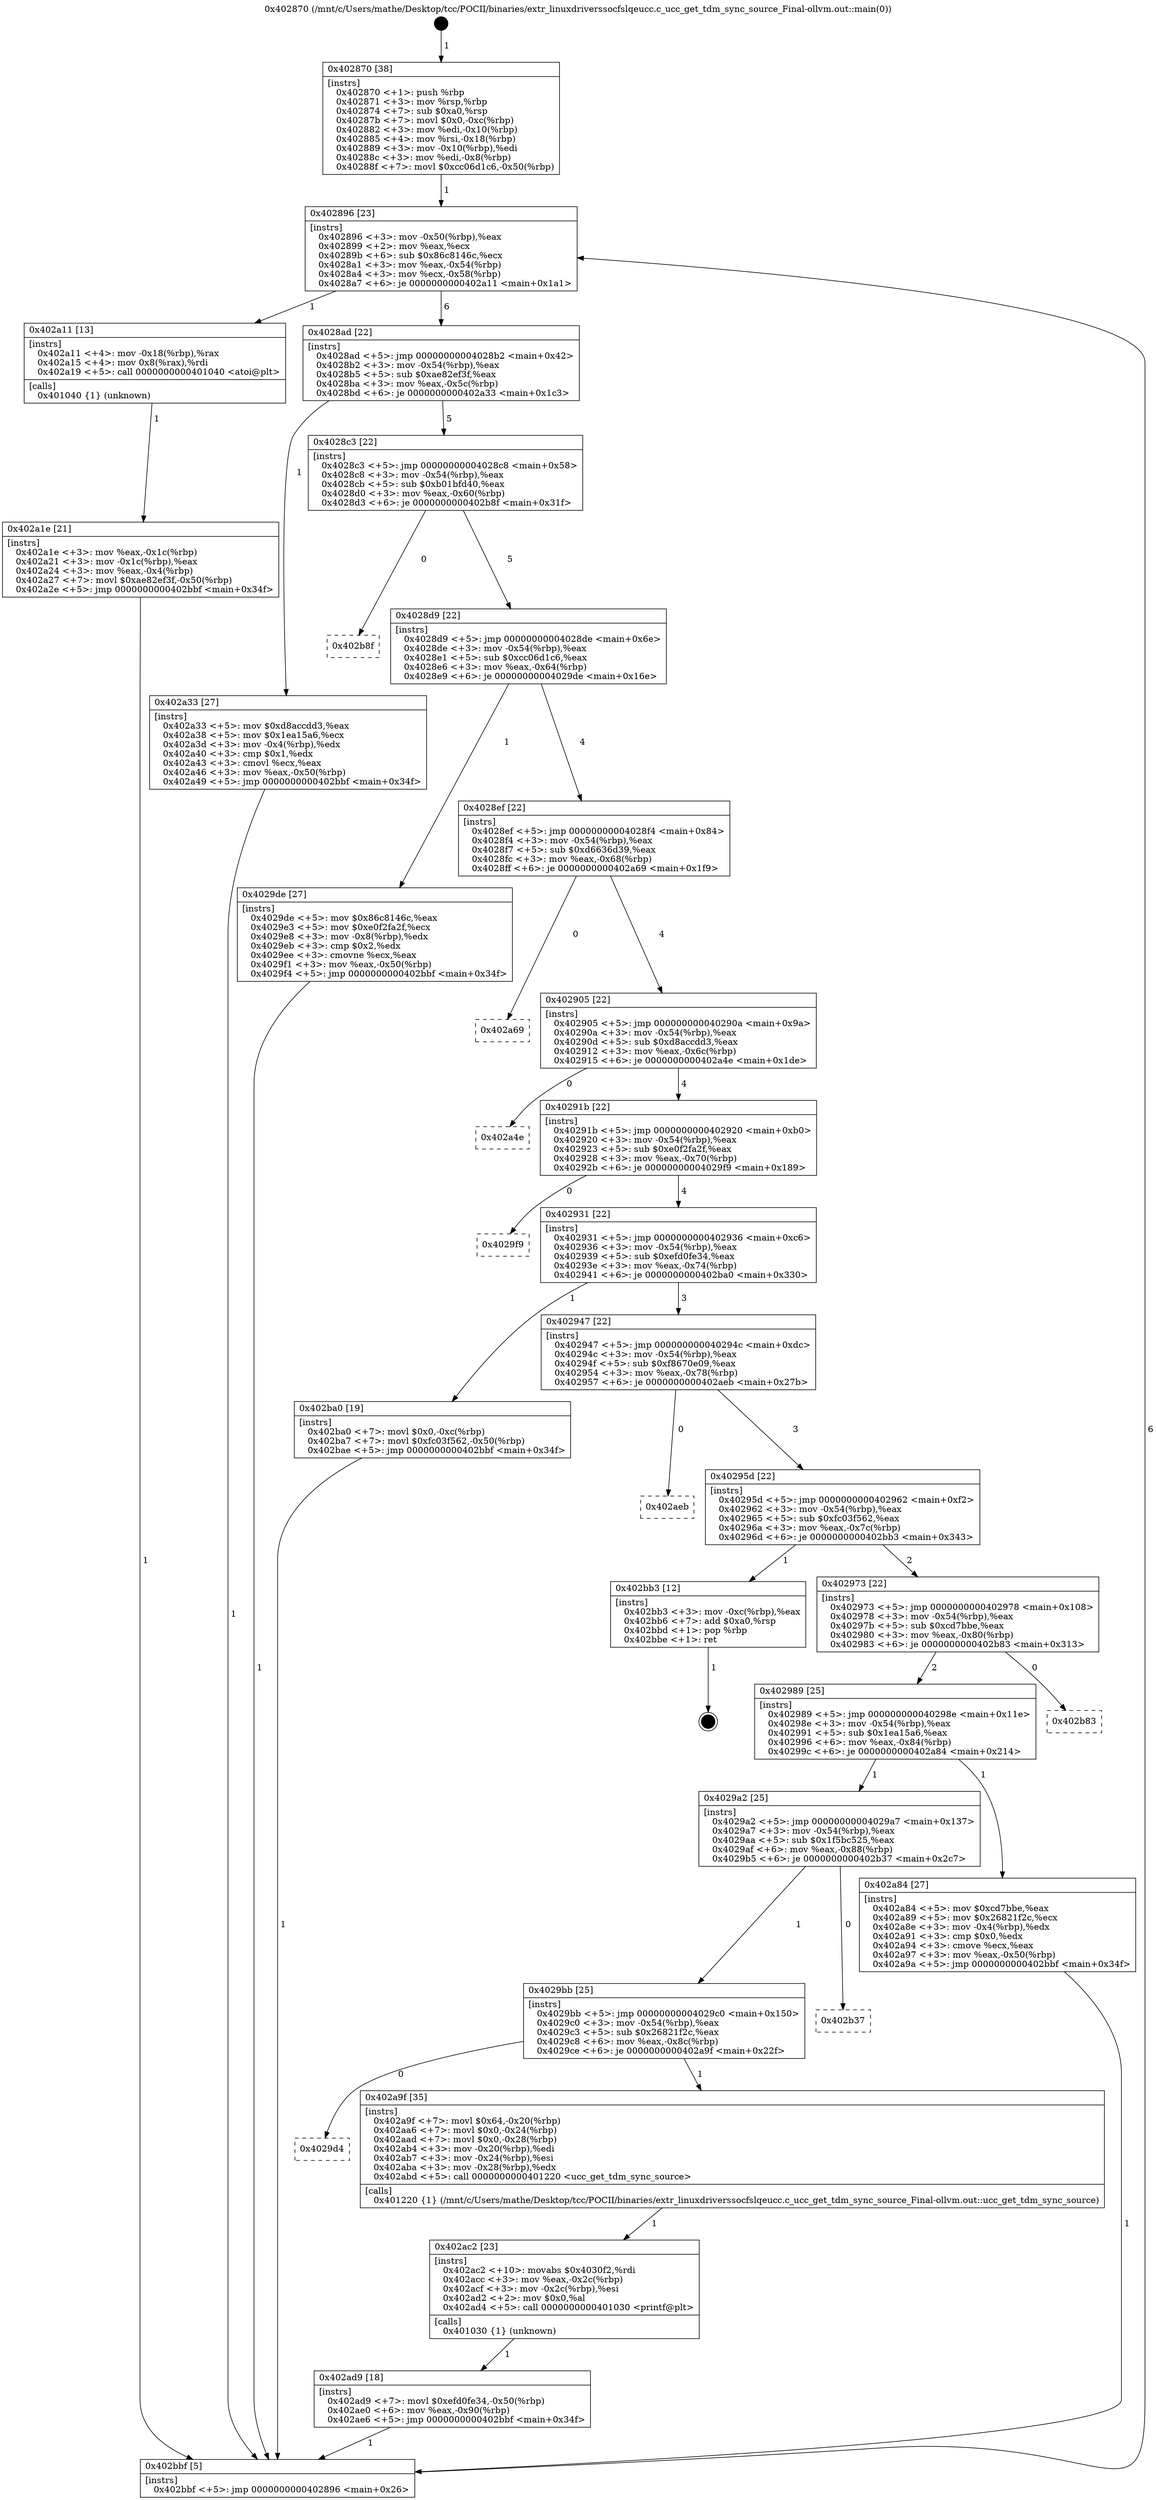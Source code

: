 digraph "0x402870" {
  label = "0x402870 (/mnt/c/Users/mathe/Desktop/tcc/POCII/binaries/extr_linuxdriverssocfslqeucc.c_ucc_get_tdm_sync_source_Final-ollvm.out::main(0))"
  labelloc = "t"
  node[shape=record]

  Entry [label="",width=0.3,height=0.3,shape=circle,fillcolor=black,style=filled]
  "0x402896" [label="{
     0x402896 [23]\l
     | [instrs]\l
     &nbsp;&nbsp;0x402896 \<+3\>: mov -0x50(%rbp),%eax\l
     &nbsp;&nbsp;0x402899 \<+2\>: mov %eax,%ecx\l
     &nbsp;&nbsp;0x40289b \<+6\>: sub $0x86c8146c,%ecx\l
     &nbsp;&nbsp;0x4028a1 \<+3\>: mov %eax,-0x54(%rbp)\l
     &nbsp;&nbsp;0x4028a4 \<+3\>: mov %ecx,-0x58(%rbp)\l
     &nbsp;&nbsp;0x4028a7 \<+6\>: je 0000000000402a11 \<main+0x1a1\>\l
  }"]
  "0x402a11" [label="{
     0x402a11 [13]\l
     | [instrs]\l
     &nbsp;&nbsp;0x402a11 \<+4\>: mov -0x18(%rbp),%rax\l
     &nbsp;&nbsp;0x402a15 \<+4\>: mov 0x8(%rax),%rdi\l
     &nbsp;&nbsp;0x402a19 \<+5\>: call 0000000000401040 \<atoi@plt\>\l
     | [calls]\l
     &nbsp;&nbsp;0x401040 \{1\} (unknown)\l
  }"]
  "0x4028ad" [label="{
     0x4028ad [22]\l
     | [instrs]\l
     &nbsp;&nbsp;0x4028ad \<+5\>: jmp 00000000004028b2 \<main+0x42\>\l
     &nbsp;&nbsp;0x4028b2 \<+3\>: mov -0x54(%rbp),%eax\l
     &nbsp;&nbsp;0x4028b5 \<+5\>: sub $0xae82ef3f,%eax\l
     &nbsp;&nbsp;0x4028ba \<+3\>: mov %eax,-0x5c(%rbp)\l
     &nbsp;&nbsp;0x4028bd \<+6\>: je 0000000000402a33 \<main+0x1c3\>\l
  }"]
  Exit [label="",width=0.3,height=0.3,shape=circle,fillcolor=black,style=filled,peripheries=2]
  "0x402a33" [label="{
     0x402a33 [27]\l
     | [instrs]\l
     &nbsp;&nbsp;0x402a33 \<+5\>: mov $0xd8accdd3,%eax\l
     &nbsp;&nbsp;0x402a38 \<+5\>: mov $0x1ea15a6,%ecx\l
     &nbsp;&nbsp;0x402a3d \<+3\>: mov -0x4(%rbp),%edx\l
     &nbsp;&nbsp;0x402a40 \<+3\>: cmp $0x1,%edx\l
     &nbsp;&nbsp;0x402a43 \<+3\>: cmovl %ecx,%eax\l
     &nbsp;&nbsp;0x402a46 \<+3\>: mov %eax,-0x50(%rbp)\l
     &nbsp;&nbsp;0x402a49 \<+5\>: jmp 0000000000402bbf \<main+0x34f\>\l
  }"]
  "0x4028c3" [label="{
     0x4028c3 [22]\l
     | [instrs]\l
     &nbsp;&nbsp;0x4028c3 \<+5\>: jmp 00000000004028c8 \<main+0x58\>\l
     &nbsp;&nbsp;0x4028c8 \<+3\>: mov -0x54(%rbp),%eax\l
     &nbsp;&nbsp;0x4028cb \<+5\>: sub $0xb01bfd40,%eax\l
     &nbsp;&nbsp;0x4028d0 \<+3\>: mov %eax,-0x60(%rbp)\l
     &nbsp;&nbsp;0x4028d3 \<+6\>: je 0000000000402b8f \<main+0x31f\>\l
  }"]
  "0x402ad9" [label="{
     0x402ad9 [18]\l
     | [instrs]\l
     &nbsp;&nbsp;0x402ad9 \<+7\>: movl $0xefd0fe34,-0x50(%rbp)\l
     &nbsp;&nbsp;0x402ae0 \<+6\>: mov %eax,-0x90(%rbp)\l
     &nbsp;&nbsp;0x402ae6 \<+5\>: jmp 0000000000402bbf \<main+0x34f\>\l
  }"]
  "0x402b8f" [label="{
     0x402b8f\l
  }", style=dashed]
  "0x4028d9" [label="{
     0x4028d9 [22]\l
     | [instrs]\l
     &nbsp;&nbsp;0x4028d9 \<+5\>: jmp 00000000004028de \<main+0x6e\>\l
     &nbsp;&nbsp;0x4028de \<+3\>: mov -0x54(%rbp),%eax\l
     &nbsp;&nbsp;0x4028e1 \<+5\>: sub $0xcc06d1c6,%eax\l
     &nbsp;&nbsp;0x4028e6 \<+3\>: mov %eax,-0x64(%rbp)\l
     &nbsp;&nbsp;0x4028e9 \<+6\>: je 00000000004029de \<main+0x16e\>\l
  }"]
  "0x402ac2" [label="{
     0x402ac2 [23]\l
     | [instrs]\l
     &nbsp;&nbsp;0x402ac2 \<+10\>: movabs $0x4030f2,%rdi\l
     &nbsp;&nbsp;0x402acc \<+3\>: mov %eax,-0x2c(%rbp)\l
     &nbsp;&nbsp;0x402acf \<+3\>: mov -0x2c(%rbp),%esi\l
     &nbsp;&nbsp;0x402ad2 \<+2\>: mov $0x0,%al\l
     &nbsp;&nbsp;0x402ad4 \<+5\>: call 0000000000401030 \<printf@plt\>\l
     | [calls]\l
     &nbsp;&nbsp;0x401030 \{1\} (unknown)\l
  }"]
  "0x4029de" [label="{
     0x4029de [27]\l
     | [instrs]\l
     &nbsp;&nbsp;0x4029de \<+5\>: mov $0x86c8146c,%eax\l
     &nbsp;&nbsp;0x4029e3 \<+5\>: mov $0xe0f2fa2f,%ecx\l
     &nbsp;&nbsp;0x4029e8 \<+3\>: mov -0x8(%rbp),%edx\l
     &nbsp;&nbsp;0x4029eb \<+3\>: cmp $0x2,%edx\l
     &nbsp;&nbsp;0x4029ee \<+3\>: cmovne %ecx,%eax\l
     &nbsp;&nbsp;0x4029f1 \<+3\>: mov %eax,-0x50(%rbp)\l
     &nbsp;&nbsp;0x4029f4 \<+5\>: jmp 0000000000402bbf \<main+0x34f\>\l
  }"]
  "0x4028ef" [label="{
     0x4028ef [22]\l
     | [instrs]\l
     &nbsp;&nbsp;0x4028ef \<+5\>: jmp 00000000004028f4 \<main+0x84\>\l
     &nbsp;&nbsp;0x4028f4 \<+3\>: mov -0x54(%rbp),%eax\l
     &nbsp;&nbsp;0x4028f7 \<+5\>: sub $0xd6636d39,%eax\l
     &nbsp;&nbsp;0x4028fc \<+3\>: mov %eax,-0x68(%rbp)\l
     &nbsp;&nbsp;0x4028ff \<+6\>: je 0000000000402a69 \<main+0x1f9\>\l
  }"]
  "0x402bbf" [label="{
     0x402bbf [5]\l
     | [instrs]\l
     &nbsp;&nbsp;0x402bbf \<+5\>: jmp 0000000000402896 \<main+0x26\>\l
  }"]
  "0x402870" [label="{
     0x402870 [38]\l
     | [instrs]\l
     &nbsp;&nbsp;0x402870 \<+1\>: push %rbp\l
     &nbsp;&nbsp;0x402871 \<+3\>: mov %rsp,%rbp\l
     &nbsp;&nbsp;0x402874 \<+7\>: sub $0xa0,%rsp\l
     &nbsp;&nbsp;0x40287b \<+7\>: movl $0x0,-0xc(%rbp)\l
     &nbsp;&nbsp;0x402882 \<+3\>: mov %edi,-0x10(%rbp)\l
     &nbsp;&nbsp;0x402885 \<+4\>: mov %rsi,-0x18(%rbp)\l
     &nbsp;&nbsp;0x402889 \<+3\>: mov -0x10(%rbp),%edi\l
     &nbsp;&nbsp;0x40288c \<+3\>: mov %edi,-0x8(%rbp)\l
     &nbsp;&nbsp;0x40288f \<+7\>: movl $0xcc06d1c6,-0x50(%rbp)\l
  }"]
  "0x402a1e" [label="{
     0x402a1e [21]\l
     | [instrs]\l
     &nbsp;&nbsp;0x402a1e \<+3\>: mov %eax,-0x1c(%rbp)\l
     &nbsp;&nbsp;0x402a21 \<+3\>: mov -0x1c(%rbp),%eax\l
     &nbsp;&nbsp;0x402a24 \<+3\>: mov %eax,-0x4(%rbp)\l
     &nbsp;&nbsp;0x402a27 \<+7\>: movl $0xae82ef3f,-0x50(%rbp)\l
     &nbsp;&nbsp;0x402a2e \<+5\>: jmp 0000000000402bbf \<main+0x34f\>\l
  }"]
  "0x4029d4" [label="{
     0x4029d4\l
  }", style=dashed]
  "0x402a69" [label="{
     0x402a69\l
  }", style=dashed]
  "0x402905" [label="{
     0x402905 [22]\l
     | [instrs]\l
     &nbsp;&nbsp;0x402905 \<+5\>: jmp 000000000040290a \<main+0x9a\>\l
     &nbsp;&nbsp;0x40290a \<+3\>: mov -0x54(%rbp),%eax\l
     &nbsp;&nbsp;0x40290d \<+5\>: sub $0xd8accdd3,%eax\l
     &nbsp;&nbsp;0x402912 \<+3\>: mov %eax,-0x6c(%rbp)\l
     &nbsp;&nbsp;0x402915 \<+6\>: je 0000000000402a4e \<main+0x1de\>\l
  }"]
  "0x402a9f" [label="{
     0x402a9f [35]\l
     | [instrs]\l
     &nbsp;&nbsp;0x402a9f \<+7\>: movl $0x64,-0x20(%rbp)\l
     &nbsp;&nbsp;0x402aa6 \<+7\>: movl $0x0,-0x24(%rbp)\l
     &nbsp;&nbsp;0x402aad \<+7\>: movl $0x0,-0x28(%rbp)\l
     &nbsp;&nbsp;0x402ab4 \<+3\>: mov -0x20(%rbp),%edi\l
     &nbsp;&nbsp;0x402ab7 \<+3\>: mov -0x24(%rbp),%esi\l
     &nbsp;&nbsp;0x402aba \<+3\>: mov -0x28(%rbp),%edx\l
     &nbsp;&nbsp;0x402abd \<+5\>: call 0000000000401220 \<ucc_get_tdm_sync_source\>\l
     | [calls]\l
     &nbsp;&nbsp;0x401220 \{1\} (/mnt/c/Users/mathe/Desktop/tcc/POCII/binaries/extr_linuxdriverssocfslqeucc.c_ucc_get_tdm_sync_source_Final-ollvm.out::ucc_get_tdm_sync_source)\l
  }"]
  "0x402a4e" [label="{
     0x402a4e\l
  }", style=dashed]
  "0x40291b" [label="{
     0x40291b [22]\l
     | [instrs]\l
     &nbsp;&nbsp;0x40291b \<+5\>: jmp 0000000000402920 \<main+0xb0\>\l
     &nbsp;&nbsp;0x402920 \<+3\>: mov -0x54(%rbp),%eax\l
     &nbsp;&nbsp;0x402923 \<+5\>: sub $0xe0f2fa2f,%eax\l
     &nbsp;&nbsp;0x402928 \<+3\>: mov %eax,-0x70(%rbp)\l
     &nbsp;&nbsp;0x40292b \<+6\>: je 00000000004029f9 \<main+0x189\>\l
  }"]
  "0x4029bb" [label="{
     0x4029bb [25]\l
     | [instrs]\l
     &nbsp;&nbsp;0x4029bb \<+5\>: jmp 00000000004029c0 \<main+0x150\>\l
     &nbsp;&nbsp;0x4029c0 \<+3\>: mov -0x54(%rbp),%eax\l
     &nbsp;&nbsp;0x4029c3 \<+5\>: sub $0x26821f2c,%eax\l
     &nbsp;&nbsp;0x4029c8 \<+6\>: mov %eax,-0x8c(%rbp)\l
     &nbsp;&nbsp;0x4029ce \<+6\>: je 0000000000402a9f \<main+0x22f\>\l
  }"]
  "0x4029f9" [label="{
     0x4029f9\l
  }", style=dashed]
  "0x402931" [label="{
     0x402931 [22]\l
     | [instrs]\l
     &nbsp;&nbsp;0x402931 \<+5\>: jmp 0000000000402936 \<main+0xc6\>\l
     &nbsp;&nbsp;0x402936 \<+3\>: mov -0x54(%rbp),%eax\l
     &nbsp;&nbsp;0x402939 \<+5\>: sub $0xefd0fe34,%eax\l
     &nbsp;&nbsp;0x40293e \<+3\>: mov %eax,-0x74(%rbp)\l
     &nbsp;&nbsp;0x402941 \<+6\>: je 0000000000402ba0 \<main+0x330\>\l
  }"]
  "0x402b37" [label="{
     0x402b37\l
  }", style=dashed]
  "0x402ba0" [label="{
     0x402ba0 [19]\l
     | [instrs]\l
     &nbsp;&nbsp;0x402ba0 \<+7\>: movl $0x0,-0xc(%rbp)\l
     &nbsp;&nbsp;0x402ba7 \<+7\>: movl $0xfc03f562,-0x50(%rbp)\l
     &nbsp;&nbsp;0x402bae \<+5\>: jmp 0000000000402bbf \<main+0x34f\>\l
  }"]
  "0x402947" [label="{
     0x402947 [22]\l
     | [instrs]\l
     &nbsp;&nbsp;0x402947 \<+5\>: jmp 000000000040294c \<main+0xdc\>\l
     &nbsp;&nbsp;0x40294c \<+3\>: mov -0x54(%rbp),%eax\l
     &nbsp;&nbsp;0x40294f \<+5\>: sub $0xf8670e09,%eax\l
     &nbsp;&nbsp;0x402954 \<+3\>: mov %eax,-0x78(%rbp)\l
     &nbsp;&nbsp;0x402957 \<+6\>: je 0000000000402aeb \<main+0x27b\>\l
  }"]
  "0x4029a2" [label="{
     0x4029a2 [25]\l
     | [instrs]\l
     &nbsp;&nbsp;0x4029a2 \<+5\>: jmp 00000000004029a7 \<main+0x137\>\l
     &nbsp;&nbsp;0x4029a7 \<+3\>: mov -0x54(%rbp),%eax\l
     &nbsp;&nbsp;0x4029aa \<+5\>: sub $0x1f5bc525,%eax\l
     &nbsp;&nbsp;0x4029af \<+6\>: mov %eax,-0x88(%rbp)\l
     &nbsp;&nbsp;0x4029b5 \<+6\>: je 0000000000402b37 \<main+0x2c7\>\l
  }"]
  "0x402aeb" [label="{
     0x402aeb\l
  }", style=dashed]
  "0x40295d" [label="{
     0x40295d [22]\l
     | [instrs]\l
     &nbsp;&nbsp;0x40295d \<+5\>: jmp 0000000000402962 \<main+0xf2\>\l
     &nbsp;&nbsp;0x402962 \<+3\>: mov -0x54(%rbp),%eax\l
     &nbsp;&nbsp;0x402965 \<+5\>: sub $0xfc03f562,%eax\l
     &nbsp;&nbsp;0x40296a \<+3\>: mov %eax,-0x7c(%rbp)\l
     &nbsp;&nbsp;0x40296d \<+6\>: je 0000000000402bb3 \<main+0x343\>\l
  }"]
  "0x402a84" [label="{
     0x402a84 [27]\l
     | [instrs]\l
     &nbsp;&nbsp;0x402a84 \<+5\>: mov $0xcd7bbe,%eax\l
     &nbsp;&nbsp;0x402a89 \<+5\>: mov $0x26821f2c,%ecx\l
     &nbsp;&nbsp;0x402a8e \<+3\>: mov -0x4(%rbp),%edx\l
     &nbsp;&nbsp;0x402a91 \<+3\>: cmp $0x0,%edx\l
     &nbsp;&nbsp;0x402a94 \<+3\>: cmove %ecx,%eax\l
     &nbsp;&nbsp;0x402a97 \<+3\>: mov %eax,-0x50(%rbp)\l
     &nbsp;&nbsp;0x402a9a \<+5\>: jmp 0000000000402bbf \<main+0x34f\>\l
  }"]
  "0x402bb3" [label="{
     0x402bb3 [12]\l
     | [instrs]\l
     &nbsp;&nbsp;0x402bb3 \<+3\>: mov -0xc(%rbp),%eax\l
     &nbsp;&nbsp;0x402bb6 \<+7\>: add $0xa0,%rsp\l
     &nbsp;&nbsp;0x402bbd \<+1\>: pop %rbp\l
     &nbsp;&nbsp;0x402bbe \<+1\>: ret\l
  }"]
  "0x402973" [label="{
     0x402973 [22]\l
     | [instrs]\l
     &nbsp;&nbsp;0x402973 \<+5\>: jmp 0000000000402978 \<main+0x108\>\l
     &nbsp;&nbsp;0x402978 \<+3\>: mov -0x54(%rbp),%eax\l
     &nbsp;&nbsp;0x40297b \<+5\>: sub $0xcd7bbe,%eax\l
     &nbsp;&nbsp;0x402980 \<+3\>: mov %eax,-0x80(%rbp)\l
     &nbsp;&nbsp;0x402983 \<+6\>: je 0000000000402b83 \<main+0x313\>\l
  }"]
  "0x402989" [label="{
     0x402989 [25]\l
     | [instrs]\l
     &nbsp;&nbsp;0x402989 \<+5\>: jmp 000000000040298e \<main+0x11e\>\l
     &nbsp;&nbsp;0x40298e \<+3\>: mov -0x54(%rbp),%eax\l
     &nbsp;&nbsp;0x402991 \<+5\>: sub $0x1ea15a6,%eax\l
     &nbsp;&nbsp;0x402996 \<+6\>: mov %eax,-0x84(%rbp)\l
     &nbsp;&nbsp;0x40299c \<+6\>: je 0000000000402a84 \<main+0x214\>\l
  }"]
  "0x402b83" [label="{
     0x402b83\l
  }", style=dashed]
  Entry -> "0x402870" [label=" 1"]
  "0x402896" -> "0x402a11" [label=" 1"]
  "0x402896" -> "0x4028ad" [label=" 6"]
  "0x402bb3" -> Exit [label=" 1"]
  "0x4028ad" -> "0x402a33" [label=" 1"]
  "0x4028ad" -> "0x4028c3" [label=" 5"]
  "0x402ba0" -> "0x402bbf" [label=" 1"]
  "0x4028c3" -> "0x402b8f" [label=" 0"]
  "0x4028c3" -> "0x4028d9" [label=" 5"]
  "0x402ad9" -> "0x402bbf" [label=" 1"]
  "0x4028d9" -> "0x4029de" [label=" 1"]
  "0x4028d9" -> "0x4028ef" [label=" 4"]
  "0x4029de" -> "0x402bbf" [label=" 1"]
  "0x402870" -> "0x402896" [label=" 1"]
  "0x402bbf" -> "0x402896" [label=" 6"]
  "0x402a11" -> "0x402a1e" [label=" 1"]
  "0x402a1e" -> "0x402bbf" [label=" 1"]
  "0x402a33" -> "0x402bbf" [label=" 1"]
  "0x402ac2" -> "0x402ad9" [label=" 1"]
  "0x4028ef" -> "0x402a69" [label=" 0"]
  "0x4028ef" -> "0x402905" [label=" 4"]
  "0x402a9f" -> "0x402ac2" [label=" 1"]
  "0x402905" -> "0x402a4e" [label=" 0"]
  "0x402905" -> "0x40291b" [label=" 4"]
  "0x4029bb" -> "0x4029d4" [label=" 0"]
  "0x40291b" -> "0x4029f9" [label=" 0"]
  "0x40291b" -> "0x402931" [label=" 4"]
  "0x4029bb" -> "0x402a9f" [label=" 1"]
  "0x402931" -> "0x402ba0" [label=" 1"]
  "0x402931" -> "0x402947" [label=" 3"]
  "0x4029a2" -> "0x4029bb" [label=" 1"]
  "0x402947" -> "0x402aeb" [label=" 0"]
  "0x402947" -> "0x40295d" [label=" 3"]
  "0x4029a2" -> "0x402b37" [label=" 0"]
  "0x40295d" -> "0x402bb3" [label=" 1"]
  "0x40295d" -> "0x402973" [label=" 2"]
  "0x402a84" -> "0x402bbf" [label=" 1"]
  "0x402973" -> "0x402b83" [label=" 0"]
  "0x402973" -> "0x402989" [label=" 2"]
  "0x402989" -> "0x4029a2" [label=" 1"]
  "0x402989" -> "0x402a84" [label=" 1"]
}
